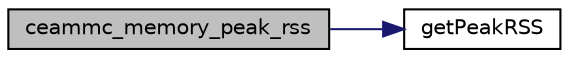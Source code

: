 digraph "ceammc_memory_peak_rss"
{
  edge [fontname="Helvetica",fontsize="10",labelfontname="Helvetica",labelfontsize="10"];
  node [fontname="Helvetica",fontsize="10",shape=record];
  rankdir="LR";
  Node1 [label="ceammc_memory_peak_rss",height=0.2,width=0.4,color="black", fillcolor="grey75", style="filled" fontcolor="black"];
  Node1 -> Node2 [color="midnightblue",fontsize="10",style="solid",fontname="Helvetica"];
  Node2 [label="getPeakRSS",height=0.2,width=0.4,color="black", fillcolor="white", style="filled",URL="$memrss_8h.html#a4915f71ef0e010b76fb7fa6086233ec1"];
}
